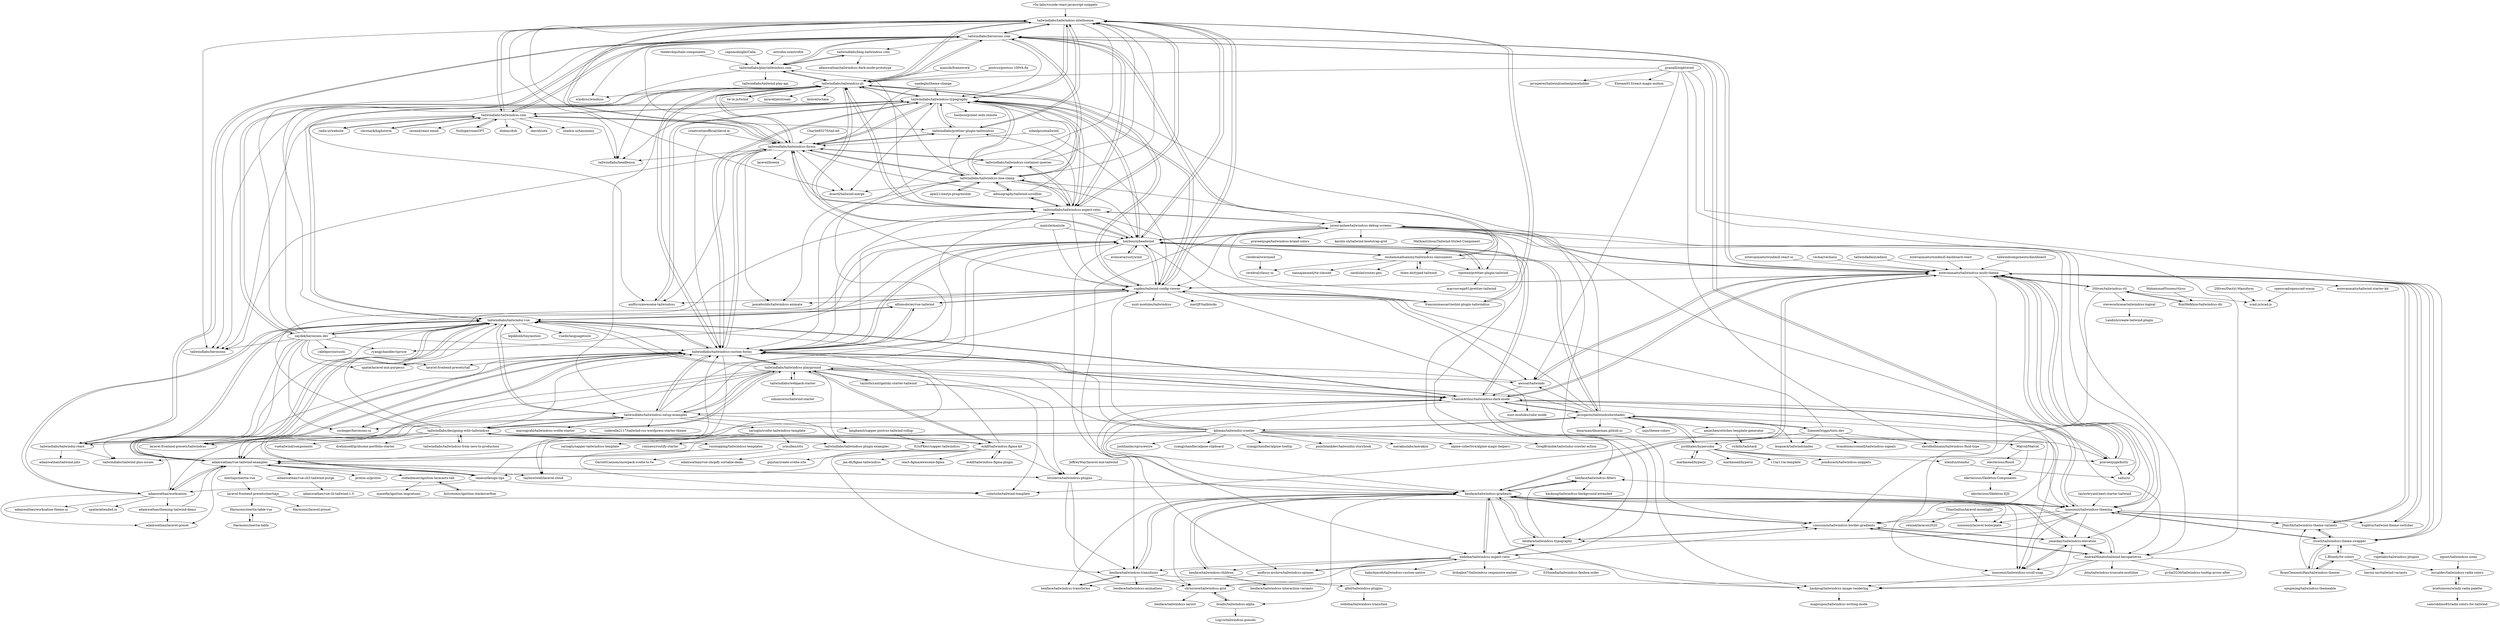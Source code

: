 digraph G {
"tailwindlabs/tailwindcss-intellisense" -> "tailwindlabs/heroicons.com"
"tailwindlabs/tailwindcss-intellisense" -> "tailwindlabs/tailwindcss-typography"
"tailwindlabs/tailwindcss-intellisense" -> "tailwindlabs/tailwindcss.com"
"tailwindlabs/tailwindcss-intellisense" -> "tailwindlabs/prettier-plugin-tailwindcss" ["e"=1]
"tailwindlabs/tailwindcss-intellisense" -> "tailwindlabs/tailwindcss-forms"
"tailwindlabs/tailwindcss-intellisense" -> "tailwindlabs/tailwindcss-jit"
"tailwindlabs/tailwindcss-intellisense" -> "heybourn/headwind"
"tailwindlabs/tailwindcss-intellisense" -> "tailwindlabs/headlessui" ["e"=1]
"tailwindlabs/tailwindcss-intellisense" -> "dcastil/tailwind-merge" ["e"=1]
"tailwindlabs/tailwindcss-intellisense" -> "tailwindlabs/heroicons" ["e"=1]
"tailwindlabs/tailwindcss-intellisense" -> "francoismassart/eslint-plugin-tailwindcss" ["e"=1]
"tailwindlabs/tailwindcss-intellisense" -> "tailwindlabs/tailwindcss-aspect-ratio"
"tailwindlabs/tailwindcss-intellisense" -> "rogden/tailwind-config-viewer"
"tailwindlabs/tailwindcss-intellisense" -> "tailwindlabs/tailwindcss-custom-forms"
"tailwindlabs/tailwindcss-intellisense" -> "windicss/windicss" ["e"=1]
"tailwindlabs/tailwindcss.com" -> "chronark/highstorm" ["e"=1]
"tailwindlabs/tailwindcss.com" -> "tailwindlabs/tailwindcss-intellisense"
"tailwindlabs/tailwindcss.com" -> "resend/react-email" ["e"=1]
"tailwindlabs/tailwindcss.com" -> "tailwindlabs/tailwindcss-typography"
"tailwindlabs/tailwindcss.com" -> "Nutlope/roomGPT" ["e"=1]
"tailwindlabs/tailwindcss.com" -> "dubinc/dub" ["e"=1]
"tailwindlabs/tailwindcss.com" -> "tailwindlabs/tailwindcss-forms"
"tailwindlabs/tailwindcss.com" -> "tailwindlabs/heroicons.com"
"tailwindlabs/tailwindcss.com" -> "tailwindlabs/headlessui" ["e"=1]
"tailwindlabs/tailwindcss.com" -> "leerob/site" ["e"=1]
"tailwindlabs/tailwindcss.com" -> "tailwindlabs/prettier-plugin-tailwindcss" ["e"=1]
"tailwindlabs/tailwindcss.com" -> "shadcn-ui/taxonomy" ["e"=1]
"tailwindlabs/tailwindcss.com" -> "tailwindlabs/heroicons" ["e"=1]
"tailwindlabs/tailwindcss.com" -> "radix-ui/website" ["e"=1]
"tailwindlabs/tailwindcss.com" -> "aniftyco/awesome-tailwindcss" ["e"=1]
"tailwindlabs/tailwindcss-playground" -> "tailwindlabs/webpack-starter"
"tailwindlabs/tailwindcss-playground" -> "tailwindlabs/tailwindcss-custom-forms"
"tailwindlabs/tailwindcss-playground" -> "tailwindlabs/tailwindcss-setup-examples"
"tailwindlabs/tailwindcss-playground" -> "adamwathan/vue-tailwind-examples"
"tailwindlabs/tailwindcss-playground" -> "tailwindlabs/designing-with-tailwindcss"
"tailwindlabs/tailwindcss-playground" -> "laravel-frontend-presets/tailwindcss" ["e"=1]
"tailwindlabs/tailwindcss-playground" -> "tailwindlabs/tailwindcss-plugin-examples"
"tailwindlabs/tailwindcss-playground" -> "adamwathan/workcation"
"tailwindlabs/tailwindcss-playground" -> "tailwindlabs/tailwindui-vue"
"tailwindlabs/tailwindcss-playground" -> "heybourn/headwind"
"tailwindlabs/tailwindcss-playground" -> "ecklf/tailwindcss-figma-kit"
"tailwindlabs/tailwindcss-playground" -> "taylorbryant/gatsby-starter-tailwind" ["e"=1]
"tailwindlabs/tailwindcss-playground" -> "lorisleiva/tailwindcss-plugins"
"tailwindlabs/tailwindcss-playground" -> "ChanceArthur/tailwindcss-dark-mode"
"tailwindlabs/tailwindcss-playground" -> "awssat/tailwindo" ["e"=1]
"aniftyco/awesome-tailwindcss" -> "tailwindlabs/tailwindcss-typography" ["e"=1]
"apal21/nextjs-progressbar" -> "tailwindlabs/tailwindcss-line-clamp" ["e"=1]
"javisperez/tailwindcolorshades" -> "SimeonGriggs/tints.dev"
"javisperez/tailwindcolorshades" -> "ChanceArthur/tailwindcss-dark-mode"
"javisperez/tailwindcolorshades" -> "heybourn/headwind"
"javisperez/tailwindcolorshades" -> "unjs/theme-colors" ["e"=1]
"javisperez/tailwindcolorshades" -> "awssat/tailwindo" ["e"=1]
"javisperez/tailwindcolorshades" -> "dmarman/dmarman.github.io"
"javisperez/tailwindcolorshades" -> "leoquack/tailwindshades"
"javisperez/tailwindcolorshades" -> "innocenzi/tailwindcss-theming"
"javisperez/tailwindcolorshades" -> "rogden/tailwind-config-viewer"
"javisperez/tailwindcolorshades" -> "jordihales/hypercolor"
"javisperez/tailwindcolorshades" -> "adamwathan/vue-tailwind-examples"
"javisperez/tailwindcolorshades" -> "tailwindlabs/tailwindcss-custom-forms"
"javisperez/tailwindcolorshades" -> "tailwindlabs/tailwindcss-jit"
"javisperez/tailwindcolorshades" -> "kiliman/tailwindui-crawler"
"javisperez/tailwindcolorshades" -> "amiechen/stitches-template-generator"
"ecklf/tailwindcss-figma-kit" -> "ecklf/tailwindcss-figma-plugin"
"ecklf/tailwindcss-figma-kit" -> "tailwindlabs/tailwindcss-custom-forms"
"ecklf/tailwindcss-figma-kit" -> "tailwindlabs/tailwindcss-playground"
"ecklf/tailwindcss-figma-kit" -> "tailwindlabs/designing-with-tailwindcss"
"ecklf/tailwindcss-figma-kit" -> "lorisleiva/tailwindcss-plugins"
"ecklf/tailwindcss-figma-kit" -> "benface/tailwindcss-transitions"
"ecklf/tailwindcss-figma-kit" -> "jan-dh/figma-tailwindcss"
"ecklf/tailwindcss-figma-kit" -> "caneco/design-tips"
"ecklf/tailwindcss-figma-kit" -> "react-figma/awesome-figma" ["e"=1]
"tailwindlabs/tailwindcss-setup-examples" -> "tailwindlabs/designing-with-tailwindcss"
"tailwindlabs/tailwindcss-setup-examples" -> "tailwindlabs/tailwindcss-custom-forms"
"tailwindlabs/tailwindcss-setup-examples" -> "tailwindlabs/tailwindcss-playground"
"tailwindlabs/tailwindcss-setup-examples" -> "ChanceArthur/tailwindcss-dark-mode"
"tailwindlabs/tailwindcss-setup-examples" -> "marcograhl/tailwindcss-svelte-starter"
"tailwindlabs/tailwindcss-setup-examples" -> "sarioglu/svelte-tailwindcss-template"
"tailwindlabs/tailwindcss-setup-examples" -> "tailwindlabs/tailwindui-vue"
"tailwindlabs/tailwindcss-setup-examples" -> "adamwathan/vue-tailwind-examples"
"tailwindlabs/tailwindcss-setup-examples" -> "tailwindlabs/tailwindcss-plugin-examples"
"tailwindlabs/tailwindcss-setup-examples" -> "tailwindlabs/tailwindcss-jit"
"tailwindlabs/tailwindcss-setup-examples" -> "tailwindlabs/tailwindcss-aspect-ratio"
"tailwindlabs/tailwindcss-setup-examples" -> "langbamit/sapper-postcss-tailwind-rollup"
"tailwindlabs/tailwindcss-setup-examples" -> "sschoger/heroicons-ui" ["e"=1]
"tailwindlabs/tailwindcss-setup-examples" -> "coderella2117/tailwind-css-wordpress-starter-theme" ["e"=1]
"tailwindlabs/tailwindcss-setup-examples" -> "heybourn/headwind"
"laravel-frontend-presets/tailwindcss" -> "tailwindlabs/tailwindcss-custom-forms" ["e"=1]
"RonMelkhior/tailwindcss-dir" -> "20lives/tailwindcss-rtl"
"maizzle/framework" -> "tailwindlabs/tailwindcss-jit" ["e"=1]
"benface/tailwindcss-children" -> "benface/tailwindcss-interaction-variants"
"benface/tailwindcss-children" -> "benface/tailwindcss-gradients"
"laravel-frontend-presets/inertiajs" -> "Harmonic/laravel-preset"
"laravel-frontend-presets/inertiajs" -> "innocenzi/laravel-boilerplate"
"laravel-frontend-presets/inertiajs" -> "Harmonic/inertia-table-vue"
"sschoger/heroicons-ui" -> "tailwindlabs/tailwindcss-custom-forms" ["e"=1]
"cossssmin/tailwindcss-border-gradients" -> "benface/tailwindcss-gradients"
"cossssmin/tailwindcss-border-gradients" -> "jonaskay/tailwindcss-elevation"
"cossssmin/tailwindcss-border-gradients" -> "AndreaMinato/tailwind-heropatterns"
"cossssmin/tailwindcss-border-gradients" -> "benface/tailwindcss-typography"
"inertiajs/inertia-vue" -> "laravel-frontend-presets/inertiajs" ["e"=1]
"maizzle/maizzle" -> "tailwindlabs/tailwindcss-custom-forms" ["e"=1]
"maizzle/maizzle" -> "heybourn/headwind" ["e"=1]
"maizzle/maizzle" -> "rogden/tailwind-config-viewer" ["e"=1]
"JeffreyWay/laravel-mix-tailwind" -> "lorisleiva/tailwindcss-plugins" ["e"=1]
"tailwindlabs/tailwindcss-custom-forms" -> "adamwathan/vue-tailwind-examples"
"tailwindlabs/tailwindcss-custom-forms" -> "tailwindlabs/tailwindcss-typography"
"tailwindlabs/tailwindcss-custom-forms" -> "tailwindlabs/tailwindcss-forms"
"tailwindlabs/tailwindcss-custom-forms" -> "laravel-frontend-presets/tailwindcss" ["e"=1]
"tailwindlabs/tailwindcss-custom-forms" -> "tailwindlabs/tailwindui-vue"
"tailwindlabs/tailwindcss-custom-forms" -> "tailwindlabs/tailwindcss-playground"
"tailwindlabs/tailwindcss-custom-forms" -> "tailwindlabs/tailwindcss-jit"
"tailwindlabs/tailwindcss-custom-forms" -> "ChanceArthur/tailwindcss-dark-mode"
"tailwindlabs/tailwindcss-custom-forms" -> "spatie/laravel-mix-purgecss" ["e"=1]
"tailwindlabs/tailwindcss-custom-forms" -> "heybourn/headwind"
"tailwindlabs/tailwindcss-custom-forms" -> "taylorotwell/laravel-cloud" ["e"=1]
"tailwindlabs/tailwindcss-custom-forms" -> "laravel-frontend-presets/tall" ["e"=1]
"tailwindlabs/tailwindcss-custom-forms" -> "tailwindlabs/tailwindcss-setup-examples"
"tailwindlabs/tailwindcss-custom-forms" -> "sschoger/heroicons-ui" ["e"=1]
"tailwindlabs/tailwindcss-custom-forms" -> "alfonsobries/vue-tailwind" ["e"=1]
"aniftyco-archive/tailwindcss-spinner" -> "benface/tailwindcss-transforms"
"aniftyco-archive/tailwindcss-spinner" -> "webdna/tailwindcss-aspect-ratio"
"webdna/tailwindcss-aspect-ratio" -> "drdogbot7/tailwindcss-responsive-embed"
"webdna/tailwindcss-aspect-ratio" -> "benface/tailwindcss-typography"
"webdna/tailwindcss-aspect-ratio" -> "benface/tailwindcss-gradients"
"webdna/tailwindcss-aspect-ratio" -> "hacknug/tailwindcss-image-rendering"
"webdna/tailwindcss-aspect-ratio" -> "aniftyco-archive/tailwindcss-spinner"
"webdna/tailwindcss-aspect-ratio" -> "cossssmin/tailwindcss-border-gradients"
"webdna/tailwindcss-aspect-ratio" -> "035media/tailwindcss-flexbox-order"
"webdna/tailwindcss-aspect-ratio" -> "benface/tailwindcss-transitions"
"webdna/tailwindcss-aspect-ratio" -> "glhd/tailwindcss-plugins"
"webdna/tailwindcss-aspect-ratio" -> "babichjacob/tailwindcss-custom-native"
"webdna/tailwindcss-aspect-ratio" -> "benface/tailwindcss-children"
"webdna/tailwindcss-aspect-ratio" -> "chrisrowe/tailwindcss-grid"
"cerebral/overmind" -> "cerebral/classy-ui" ["e"=1]
"ChanceArthur/tailwindcss-dark-mode" -> "innocenzi/tailwindcss-theming"
"ChanceArthur/tailwindcss-dark-mode" -> "estevanmaito/tailwindcss-multi-theme"
"ChanceArthur/tailwindcss-dark-mode" -> "benface/tailwindcss-gradients"
"ChanceArthur/tailwindcss-dark-mode" -> "innocenzi/tailwindcss-scroll-snap"
"ChanceArthur/tailwindcss-dark-mode" -> "tailwindlabs/tailwindcss-custom-forms"
"ChanceArthur/tailwindcss-dark-mode" -> "tailwindlabs/tailwindui-vue"
"ChanceArthur/tailwindcss-dark-mode" -> "aniftyco-archive/tailwindcss-spinner"
"ChanceArthur/tailwindcss-dark-mode" -> "heybourn/headwind"
"ChanceArthur/tailwindcss-dark-mode" -> "nuxt-modules/color-mode" ["e"=1]
"ChanceArthur/tailwindcss-dark-mode" -> "webdna/tailwindcss-aspect-ratio"
"ChanceArthur/tailwindcss-dark-mode" -> "tailwindlabs/tailwindcss-setup-examples"
"ChanceArthur/tailwindcss-dark-mode" -> "AndreaMinato/tailwind-heropatterns"
"ChanceArthur/tailwindcss-dark-mode" -> "javisperez/tailwindcolorshades"
"ChanceArthur/tailwindcss-dark-mode" -> "benface/tailwindcss-filters"
"ChanceArthur/tailwindcss-dark-mode" -> "hacknug/tailwindcss-image-rendering"
"MohammadYounes/rtlcss" -> "RonMelkhior/tailwindcss-dir" ["e"=1]
"awssat/tailwindo" -> "ChanceArthur/tailwindcss-dark-mode" ["e"=1]
"awssat/tailwindo" -> "tailwindlabs/tailwindcss-custom-forms" ["e"=1]
"awssat/tailwindo" -> "estevanmaito/tailwindcss-multi-theme" ["e"=1]
"astrofox-io/astrofox" -> "tailwindlabs/play.tailwindcss.com" ["e"=1]
"tailwindlabs/tailwindcss-plugin-examples" -> "adamwathan/vue-shopify-sortable-demo"
"alfonsobries/vue-tailwind" -> "rogden/tailwind-config-viewer" ["e"=1]
"alfonsobries/vue-tailwind" -> "tailwindlabs/tailwindcss-custom-forms" ["e"=1]
"alfonsobries/vue-tailwind" -> "tailwindlabs/tailwindui-vue" ["e"=1]
"rogden/tailwind-config-viewer" -> "alfonsobries/vue-tailwind" ["e"=1]
"rogden/tailwind-config-viewer" -> "tailwindlabs/tailwindcss-jit"
"rogden/tailwind-config-viewer" -> "nuxt-modules/tailwindcss" ["e"=1]
"rogden/tailwind-config-viewer" -> "tailwindlabs/tailwindcss-typography"
"rogden/tailwind-config-viewer" -> "heybourn/headwind"
"rogden/tailwind-config-viewer" -> "tailwindlabs/tailwindcss-custom-forms"
"rogden/tailwind-config-viewer" -> "estevanmaito/tailwindcss-multi-theme"
"rogden/tailwind-config-viewer" -> "nuxt-modules/color-mode" ["e"=1]
"rogden/tailwind-config-viewer" -> "tailwindlabs/tailwindcss-intellisense"
"rogden/tailwind-config-viewer" -> "mertJF/tailblocks" ["e"=1]
"rogden/tailwind-config-viewer" -> "aniftyco/awesome-tailwindcss" ["e"=1]
"rogden/tailwind-config-viewer" -> "tailwindlabs/tailwindcss-forms"
"rogden/tailwind-config-viewer" -> "francoismassart/eslint-plugin-tailwindcss" ["e"=1]
"rogden/tailwind-config-viewer" -> "jamiebuilds/tailwindcss-animate" ["e"=1]
"rogden/tailwind-config-viewer" -> "awssat/tailwindo" ["e"=1]
"rosstopping/tailwindcss-templates" -> "adamwathan/vue-tailwind-examples" ["e"=1]
"rosstopping/tailwindcss-templates" -> "colmtuite/tailwind-template" ["e"=1]
"chrisrowe/tailwindcss-grid" -> "bradlc/tailwindcss-alpha"
"chrisrowe/tailwindcss-grid" -> "benface/tailwindcss-layout"
"taylorbryant/gatsby-starter-tailwind" -> "ChanceArthur/tailwindcss-dark-mode" ["e"=1]
"taylorbryant/gatsby-starter-tailwind" -> "tailwindlabs/tailwindcss-playground" ["e"=1]
"taylorbryant/gatsby-starter-tailwind" -> "colmtuite/tailwind-template" ["e"=1]
"adamwathan/vue-tailwind-examples" -> "caneco/design-tips"
"adamwathan/vue-tailwind-examples" -> "adamwathan/workcation"
"adamwathan/vue-tailwind-examples" -> "tailwindlabs/tailwindcss-custom-forms"
"adamwathan/vue-tailwind-examples" -> "tailwindlabs/tailwindui-vue"
"adamwathan/vue-tailwind-examples" -> "lorisleiva/tailwindcss-plugins"
"adamwathan/vue-tailwind-examples" -> "proton-ui/proton"
"adamwathan/vue-tailwind-examples" -> "adamwathan/laravel-preset" ["e"=1]
"adamwathan/vue-tailwind-examples" -> "taylorotwell/laravel-cloud" ["e"=1]
"adamwathan/vue-tailwind-examples" -> "stefanbauer/ignition-laracasts-tab"
"adamwathan/vue-tailwind-examples" -> "adamwathan/vue-cli3-tailwind-purge"
"adamwathan/vue-tailwind-examples" -> "inertiajs/inertia-vue" ["e"=1]
"xtendui/xtendui" -> "sailui/ui" ["e"=1]
"amiechen/stitches-template-generator" -> "colmtuite/tailwind-template"
"amiechen/stitches-template-generator" -> "virkillz/tailstack"
"amiechen/stitches-template-generator" -> "Malvid/Malvid"
"adamwathan/vue-cli3-tailwind-purge" -> "adamwathan/vue-cli-tailwind-1.0"
"lorisleiva/tailwindcss-plugins" -> "adamwathan/vue-tailwind-examples"
"lorisleiva/tailwindcss-plugins" -> "chrisrowe/tailwindcss-grid"
"lorisleiva/tailwindcss-plugins" -> "benface/tailwindcss-transitions"
"lorisleiva/tailwindcss-plugins" -> "benface/tailwindcss-gradients"
"hacknug/tailwindcss-image-rendering" -> "magicspon/tailwindcss-writing-mode"
"adamwathan/workcation" -> "adamwathan/vue-tailwind-examples"
"adamwathan/workcation" -> "adamwathan/workcation-theme-ui"
"adamwathan/workcation" -> "adamwathan/laravel-preset" ["e"=1]
"adamwathan/workcation" -> "tailwindlabs/tailwindcss-custom-forms"
"adamwathan/workcation" -> "spatie/attended.io"
"adamwathan/workcation" -> "adamwathan/theming-tailwind-demo"
"adamwathan/workcation" -> "tailwindlabs/tailwindui-vue"
"huphtur/tailwind-theme-switcher" -> "estevanmaito/tailwindcss-multi-theme"
"taylorbryant/next-starter-tailwind" -> "innocenzi/tailwindcss-theming" ["e"=1]
"20lives/Dactyl-Manuform" -> "scad-js/scad-js" ["e"=1]
"tailwindlabs/webpack-starter" -> "tailwindlabs/tailwindcss-playground"
"tailwindlabs/webpack-starter" -> "simonswiss/tailwind-starter"
"tailwindadmin/admin" -> "estevanmaito/tailwindcss-multi-theme" ["e"=1]
"benface/tailwindcss-transitions" -> "benface/tailwindcss-transforms"
"benface/tailwindcss-transitions" -> "glhd/tailwindcss-plugins"
"benface/tailwindcss-transitions" -> "benface/tailwindcss-animations"
"benface/tailwindcss-transitions" -> "benface/tailwindcss-gradients"
"benface/tailwindcss-transitions" -> "chrisrowe/tailwindcss-grid"
"langbamit/sapper-postcss-tailwind-rollup" -> "EricPKerr/sapper-tailwindcss"
"jonaskay/tailwindcss-elevation" -> "AndreaMinato/tailwind-heropatterns"
"jonaskay/tailwindcss-elevation" -> "innocenzi/tailwindcss-scroll-snap"
"jonaskay/tailwindcss-elevation" -> "cossssmin/tailwindcss-border-gradients"
"jonaskay/tailwindcss-elevation" -> "benface/tailwindcss-gradients"
"jonaskay/tailwindcss-elevation" -> "hacknug/tailwindcss-image-rendering"
"benface/tailwindcss-typography" -> "benface/tailwindcss-gradients"
"benface/tailwindcss-typography" -> "webdna/tailwindcss-aspect-ratio"
"benface/tailwindcss-typography" -> "cossssmin/tailwindcss-border-gradients"
"benface/tailwindcss-typography" -> "benface/tailwindcss-filters"
"benface/tailwindcss-filters" -> "benface/tailwindcss-gradients"
"benface/tailwindcss-filters" -> "hacknug/tailwindcss-background-extended"
"benface/tailwindcss-gradients" -> "cossssmin/tailwindcss-border-gradients"
"benface/tailwindcss-gradients" -> "jonaskay/tailwindcss-elevation"
"benface/tailwindcss-gradients" -> "benface/tailwindcss-filters"
"benface/tailwindcss-gradients" -> "benface/tailwindcss-transforms"
"benface/tailwindcss-gradients" -> "benface/tailwindcss-typography"
"benface/tailwindcss-gradients" -> "webdna/tailwindcss-aspect-ratio"
"benface/tailwindcss-gradients" -> "benface/tailwindcss-transitions"
"benface/tailwindcss-gradients" -> "benface/tailwindcss-children"
"benface/tailwindcss-gradients" -> "AndreaMinato/tailwind-heropatterns"
"benface/tailwindcss-gradients" -> "estevanmaito/tailwindcss-multi-theme"
"benface/tailwindcss-gradients" -> "chrisrowe/tailwindcss-grid"
"benface/tailwindcss-gradients" -> "innocenzi/tailwindcss-scroll-snap"
"benface/tailwindcss-gradients" -> "bradlc/tailwindcss-alpha"
"benface/tailwindcss-gradients" -> "hacknug/tailwindcss-image-rendering"
"benface/tailwindcss-gradients" -> "innocenzi/tailwindcss-theming"
"AndreaMinato/tailwind-heropatterns" -> "jonaskay/tailwindcss-elevation"
"AndreaMinato/tailwind-heropatterns" -> "hacknug/tailwindcss-image-rendering"
"AndreaMinato/tailwind-heropatterns" -> "cossssmin/tailwindcss-border-gradients"
"AndreaMinato/tailwind-heropatterns" -> "benface/tailwindcss-gradients"
"AndreaMinato/tailwind-heropatterns" -> "gvital3230/tailwindcss-tooltip-arrow-after"
"AndreaMinato/tailwind-heropatterns" -> "chrisrowe/tailwindcss-grid"
"AndreaMinato/tailwind-heropatterns" -> "innocenzi/tailwindcss-scroll-snap"
"AndreaMinato/tailwind-heropatterns" -> "jhta/tailwindcss-truncate-multiline"
"glhd/tailwindcss-plugins" -> "webdna/tailwindcss-transition"
"adamwathan/theming-tailwind-demo" -> "adamwathan/vue-tailwind-examples"
"adamwathan/theming-tailwind-demo" -> "adamwathan/laravel-preset" ["e"=1]
"caneco/design-tips" -> "adamwathan/vue-tailwind-examples"
"caneco/design-tips" -> "tailwindlabs/tailwindui-vue"
"caneco/design-tips" -> "colmtuite/tailwind-template"
"caneco/design-tips" -> "adamwathan/workcation"
"caneco/design-tips" -> "tailwindlabs/tailwindcss-custom-forms"
"EricPKerr/sapper-tailwindcss" -> "gojutin/create-svelte-site"
"benface/tailwindcss-transforms" -> "benface/tailwindcss-transitions"
"bradlc/tailwindcss-alpha" -> "chrisrowe/tailwindcss-grid"
"bradlc/tailwindcss-alpha" -> "Log1x/tailwindcss-pseudo"
"Harmonic/inertia-table" -> "Harmonic/inertia-table-vue"
"Harmonic/inertia-table-vue" -> "Harmonic/inertia-table"
"electerious/Skeleton-Components" -> "electerious/Skeleton-EJS"
"tailwindlabs/designing-with-tailwindcss" -> "tailwindlabs/tailwindcss-setup-examples"
"tailwindlabs/designing-with-tailwindcss" -> "tailwindlabs/tailwindcss-custom-forms"
"tailwindlabs/designing-with-tailwindcss" -> "tailwindlabs/tailwindcss-playground"
"tailwindlabs/designing-with-tailwindcss" -> "tailwindlabs/tailwindcss-from-zero-to-production"
"tailwindlabs/designing-with-tailwindcss" -> "tailwindlabs/tailwindui-vue"
"tailwindlabs/designing-with-tailwindcss" -> "adamwathan/vue-tailwind-examples"
"tailwindlabs/designing-with-tailwindcss" -> "laravel-frontend-presets/tailwindcss" ["e"=1]
"tailwindlabs/designing-with-tailwindcss" -> "ecklf/tailwindcss-figma-kit"
"tailwindlabs/designing-with-tailwindcss" -> "tailwindlabs/tailwindcss-plugin-examples"
"tailwindlabs/designing-with-tailwindcss" -> "lorisleiva/tailwindcss-plugins"
"tailwindlabs/designing-with-tailwindcss" -> "innocenzi/tailwindcss-theming"
"tailwindlabs/designing-with-tailwindcss" -> "tailwindlabs/tailwindcss-aspect-ratio"
"tailwindlabs/designing-with-tailwindcss" -> "vuetailwind/components"
"tailwindlabs/designing-with-tailwindcss" -> "rosstopping/tailwindcss-templates" ["e"=1]
"tailwindlabs/designing-with-tailwindcss" -> "drehimself/gridsome-portfolio-starter" ["e"=1]
"heybourn/headwind" -> "tqwewe/prettier-plugin-tailwind"
"heybourn/headwind" -> "tailwindlabs/tailwindcss-custom-forms"
"heybourn/headwind" -> "tailwindlabs/tailwindcss-intellisense"
"heybourn/headwind" -> "tailwindlabs/tailwindcss-jit"
"heybourn/headwind" -> "ChanceArthur/tailwindcss-dark-mode"
"heybourn/headwind" -> "rogden/tailwind-config-viewer"
"heybourn/headwind" -> "avencera/rustywind"
"heybourn/headwind" -> "tailwindlabs/tailwindcss-typography"
"heybourn/headwind" -> "ryangjchandler/spruce" ["e"=1]
"heybourn/headwind" -> "muhammadsammy/tailwindcss-classnames"
"heybourn/headwind" -> "francoismassart/eslint-plugin-tailwindcss" ["e"=1]
"heybourn/headwind" -> "benface/tailwindcss-transitions"
"heybourn/headwind" -> "jorenvanhee/tailwindcss-debug-screens"
"heybourn/headwind" -> "javisperez/tailwindcolorshades"
"heybourn/headwind" -> "tailwindlabs/tailwindui-vue"
"saadeghi/theme-change" -> "tailwindlabs/tailwindcss-typography" ["e"=1]
"saadeghi/theme-change" -> "tailwindlabs/tailwindcss-forms" ["e"=1]
"creativetimofficial/david-ai" -> "tailwindlabs/tailwindcss-forms" ["e"=1]
"creativetimofficial/david-ai" -> "tailwindlabs/tailwindcss-custom-forms" ["e"=1]
"adoxography/tailwind-scrollbar" -> "tailwindlabs/tailwindcss-line-clamp" ["e"=1]
"adoxography/tailwind-scrollbar" -> "tailwindlabs/tailwindcss-forms" ["e"=1]
"adoxography/tailwind-scrollbar" -> "tailwindlabs/tailwindcss-aspect-ratio" ["e"=1]
"adoxography/tailwind-scrollbar" -> "tailwindlabs/tailwindcss-typography" ["e"=1]
"estevanmaito/windmill-dashboard-react" -> "estevanmaito/tailwindcss-multi-theme" ["e"=1]
"tailwindlabs/tailwindcss-typography" -> "tailwindlabs/tailwindcss-forms"
"tailwindlabs/tailwindcss-typography" -> "tailwindlabs/prettier-plugin-tailwindcss" ["e"=1]
"tailwindlabs/tailwindcss-typography" -> "tailwindlabs/tailwindcss-intellisense"
"tailwindlabs/tailwindcss-typography" -> "tailwindlabs/tailwindcss-aspect-ratio"
"tailwindlabs/tailwindcss-typography" -> "tailwindlabs/tailwindcss-custom-forms"
"tailwindlabs/tailwindcss-typography" -> "tailwindlabs/headlessui" ["e"=1]
"tailwindlabs/tailwindcss-typography" -> "tailwindlabs/tailwindcss-jit"
"tailwindlabs/tailwindcss-typography" -> "tailwindlabs/heroicons" ["e"=1]
"tailwindlabs/tailwindcss-typography" -> "tailwindlabs/tailwindcss-line-clamp"
"tailwindlabs/tailwindcss-typography" -> "tailwindlabs/tailwindcss.com"
"tailwindlabs/tailwindcss-typography" -> "dcastil/tailwind-merge" ["e"=1]
"tailwindlabs/tailwindcss-typography" -> "aniftyco/awesome-tailwindcss" ["e"=1]
"tailwindlabs/tailwindcss-typography" -> "rogden/tailwind-config-viewer"
"tailwindlabs/tailwindcss-typography" -> "hashicorp/next-mdx-remote" ["e"=1]
"tailwindlabs/tailwindcss-typography" -> "heybourn/headwind"
"thedevdojo/tails-components" -> "tailwindlabs/play.tailwindcss.com" ["e"=1]
"tailwindcomponents/dashboard" -> "estevanmaito/tailwindcss-multi-theme" ["e"=1]
"capnmidnight/Calla" -> "tailwindlabs/play.tailwindcss.com" ["e"=1]
"crswll/tailwindcss-theme-swapper" -> "JNavith/tailwindcss-theme-variants"
"crswll/tailwindcss-theme-swapper" -> "RyanClementsHax/tailwindcss-themer"
"crswll/tailwindcss-theme-swapper" -> "innocenzi/tailwindcss-theming"
"crswll/tailwindcss-theme-swapper" -> "L-Blondy/tw-colors"
"crswll/tailwindcss-theme-swapper" -> "vigetlabs/tailwindcss-plugins"
"crswll/tailwindcss-theme-swapper" -> "estevanmaito/tailwindcss-multi-theme"
"estevanmaito/tailwindcss-multi-theme" -> "praveenjuge/kutty" ["e"=1]
"estevanmaito/tailwindcss-multi-theme" -> "innocenzi/tailwindcss-theming"
"estevanmaito/tailwindcss-multi-theme" -> "JNavith/tailwindcss-theme-variants"
"estevanmaito/tailwindcss-multi-theme" -> "sailui/ui"
"estevanmaito/tailwindcss-multi-theme" -> "benface/tailwindcss-gradients"
"estevanmaito/tailwindcss-multi-theme" -> "ChanceArthur/tailwindcss-dark-mode"
"estevanmaito/tailwindcss-multi-theme" -> "huphtur/tailwind-theme-switcher"
"estevanmaito/tailwindcss-multi-theme" -> "20lives/tailwindcss-rtl"
"estevanmaito/tailwindcss-multi-theme" -> "crswll/tailwindcss-theme-swapper"
"estevanmaito/tailwindcss-multi-theme" -> "tailwindlabs/heroicons.com"
"estevanmaito/tailwindcss-multi-theme" -> "cossssmin/tailwindcss-border-gradients"
"estevanmaito/tailwindcss-multi-theme" -> "jorenvanhee/tailwindcss-debug-screens"
"estevanmaito/tailwindcss-multi-theme" -> "estevanmaito/tailwind-starter-kit" ["e"=1]
"estevanmaito/tailwindcss-multi-theme" -> "rogden/tailwind-config-viewer"
"estevanmaito/tailwindcss-multi-theme" -> "awssat/tailwindo" ["e"=1]
"zaydek/heroicons.dev" -> "tailwindlabs/tailwindui-vue"
"zaydek/heroicons.dev" -> "tailwindlabs/heroicons.com"
"zaydek/heroicons.dev" -> "tailwindlabs/heroicons" ["e"=1]
"zaydek/heroicons.dev" -> "tailwindlabs/tailwindcss-jit"
"zaydek/heroicons.dev" -> "tailwindlabs/tailwindcss-custom-forms"
"zaydek/heroicons.dev" -> "laravel-frontend-presets/tailwindcss" ["e"=1]
"zaydek/heroicons.dev" -> "tailwindlabs/tailwindcss-typography"
"zaydek/heroicons.dev" -> "sschoger/heroicons-ui" ["e"=1]
"zaydek/heroicons.dev" -> "spatie/laravel-mix-purgecss" ["e"=1]
"zaydek/heroicons.dev" -> "rogden/tailwind-config-viewer"
"zaydek/heroicons.dev" -> "calebporzio/sushi" ["e"=1]
"zaydek/heroicons.dev" -> "ryangjchandler/spruce" ["e"=1]
"zaydek/heroicons.dev" -> "tailwindlabs/tailwindui-react"
"zaydek/heroicons.dev" -> "laravel-frontend-presets/tall" ["e"=1]
"zaydek/heroicons.dev" -> "heybourn/headwind"
"muhammadsammy/tailwindcss-classnames" -> "thien-do/typed-tailwind" ["e"=1]
"muhammadsammy/tailwindcss-classnames" -> "sannajammeh/tw-classed" ["e"=1]
"muhammadsammy/tailwindcss-classnames" -> "heybourn/headwind"
"muhammadsammy/tailwindcss-classnames" -> "cerebral/classy-ui"
"muhammadsammy/tailwindcss-classnames" -> "tailwindlabs/heroicons.com"
"muhammadsammy/tailwindcss-classnames" -> "tqwewe/prettier-plugin-tailwind"
"muhammadsammy/tailwindcss-classnames" -> "estevanmaito/tailwindcss-multi-theme"
"muhammadsammy/tailwindcss-classnames" -> "sandulat/routes-gen" ["e"=1]
"sailui/ui" -> "estevanmaito/tailwindcss-multi-theme"
"tailwindlabs/heroicons.com" -> "tailwindlabs/tailwindcss-intellisense"
"tailwindlabs/heroicons.com" -> "tailwindlabs/play.tailwindcss.com"
"tailwindlabs/heroicons.com" -> "tailwindlabs/tailwindcss.com"
"tailwindlabs/heroicons.com" -> "estevanmaito/tailwindcss-multi-theme"
"tailwindlabs/heroicons.com" -> "tailwindlabs/tailwindui-react"
"tailwindlabs/heroicons.com" -> "praveenjuge/kutty" ["e"=1]
"tailwindlabs/heroicons.com" -> "tailwindlabs/tailwindcss-jit"
"tailwindlabs/heroicons.com" -> "tailwindlabs/blog.tailwindcss.com"
"tailwindlabs/heroicons.com" -> "tailwindlabs/tailwindcss-typography"
"tailwindlabs/heroicons.com" -> "tailwindlabs/tailwindcss-forms"
"tailwindlabs/heroicons.com" -> "muhammadsammy/tailwindcss-classnames"
"tailwindlabs/heroicons.com" -> "tailwindlabs/tailwindcss-line-clamp"
"tailwindlabs/heroicons.com" -> "tailwindlabs/tailwindcss-aspect-ratio"
"tailwindlabs/heroicons.com" -> "zaydek/heroicons.dev"
"tailwindlabs/heroicons.com" -> "tailwindlabs/heroicons" ["e"=1]
"SimeonGriggs/tints.dev" -> "javisperez/tailwindcolorshades"
"SimeonGriggs/tints.dev" -> "leoquack/tailwindshades"
"SimeonGriggs/tints.dev" -> "rogden/tailwind-config-viewer"
"SimeonGriggs/tints.dev" -> "davidhellmann/tailwindcss-fluid-type" ["e"=1]
"SimeonGriggs/tints.dev" -> "jordihales/hypercolor"
"SimeonGriggs/tints.dev" -> "brandonmcconnell/tailwindcss-signals" ["e"=1]
"tailwindlabs/blog.tailwindcss.com" -> "adamwathan/tailwindcss-dark-mode-prototype"
"tailwindlabs/blog.tailwindcss.com" -> "tailwindlabs/play.tailwindcss.com"
"kiliman/tailwindui-crawler" -> "tailwindlabs/tailwind-plus-issues"
"kiliman/tailwindui-crawler" -> "alpine-collective/alpine-magic-helpers" ["e"=1]
"kiliman/tailwindui-crawler" -> "GregBrimble/tailwindui-crawler-action"
"kiliman/tailwindui-crawler" -> "tailwindlabs/tailwindui-vue"
"kiliman/tailwindui-crawler" -> "joshhanley/sprucewire"
"kiliman/tailwindui-crawler" -> "rogden/tailwind-config-viewer"
"kiliman/tailwindui-crawler" -> "ryangjchandler/alpine-clipboard" ["e"=1]
"kiliman/tailwindui-crawler" -> "ryangjchandler/alpine-tooltip" ["e"=1]
"kiliman/tailwindui-crawler" -> "pointblankdev/tailwindui-storybook"
"kiliman/tailwindui-crawler" -> "javisperez/tailwindcolorshades"
"kiliman/tailwindui-crawler" -> "tailwindlabs/tailwindui-react"
"kiliman/tailwindui-crawler" -> "benface/tailwindcss-gradients"
"kiliman/tailwindui-crawler" -> "merakiuilabs/merakiui" ["e"=1]
"kiliman/tailwindui-crawler" -> "tailwindlabs/tailwindcss-playground"
"kiliman/tailwindui-crawler" -> "praveenjuge/kutty" ["e"=1]
"tailwindlabs/play.tailwindcss.com" -> "tailwindlabs/heroicons.com"
"tailwindlabs/play.tailwindcss.com" -> "tailwindlabs/blog.tailwindcss.com"
"tailwindlabs/play.tailwindcss.com" -> "tailwindlabs/tailwindcss-jit"
"tailwindlabs/play.tailwindcss.com" -> "tailwindlabs/tailwind-play-api"
"tailwindlabs/play.tailwindcss.com" -> "tailwindlabs/tailwindui-vue"
"tailwindlabs/tailwindui-vue" -> "adamwathan/vue-tailwind-examples"
"tailwindlabs/tailwindui-vue" -> "tailwindlabs/tailwindcss-custom-forms"
"tailwindlabs/tailwindui-vue" -> "tailwindlabs/tailwindui-react"
"tailwindlabs/tailwindui-vue" -> "ChanceArthur/tailwindcss-dark-mode"
"tailwindlabs/tailwindui-vue" -> "caneco/design-tips"
"tailwindlabs/tailwindui-vue" -> "tailwindlabs/tailwind-plus-issues"
"tailwindlabs/tailwindui-vue" -> "spatie/laravel-mix-purgecss" ["e"=1]
"tailwindlabs/tailwindui-vue" -> "lepikhinb/tinymotion" ["e"=1]
"tailwindlabs/tailwindui-vue" -> "alfonsobries/vue-tailwind" ["e"=1]
"tailwindlabs/tailwindui-vue" -> "tailwindlabs/tailwindcss-jit"
"tailwindlabs/tailwindui-vue" -> "vuedx/languagetools" ["e"=1]
"tailwindlabs/tailwindui-vue" -> "adamwathan/workcation"
"tailwindlabs/tailwindui-vue" -> "zaydek/heroicons.dev"
"tailwindlabs/tailwindui-vue" -> "taylorotwell/laravel-cloud" ["e"=1]
"tailwindlabs/tailwindui-vue" -> "tailwindlabs/tailwindcss-setup-examples"
"Astrotomic/ignition-stackoverflow" -> "stefanbauer/ignition-laracasts-tab"
"avencera/rustywind" -> "heybourn/headwind"
"estevanmaito/windmill-react-ui" -> "estevanmaito/tailwindcss-multi-theme" ["e"=1]
"innocenzi/tailwindcss-theming" -> "estevanmaito/tailwindcss-multi-theme"
"innocenzi/tailwindcss-theming" -> "JNavith/tailwindcss-theme-variants"
"innocenzi/tailwindcss-theming" -> "ChanceArthur/tailwindcss-dark-mode"
"innocenzi/tailwindcss-theming" -> "cossssmin/tailwindcss-border-gradients"
"innocenzi/tailwindcss-theming" -> "benface/tailwindcss-gradients"
"innocenzi/tailwindcss-theming" -> "innocenzi/tailwindcss-scroll-snap"
"innocenzi/tailwindcss-theming" -> "crswll/tailwindcss-theme-swapper"
"innocenzi/tailwindcss-theming" -> "jonaskay/tailwindcss-elevation"
"innocenzi/tailwindcss-theming" -> "huphtur/tailwind-theme-switcher"
"innocenzi/tailwindcss-theming" -> "benface/tailwindcss-filters"
"innocenzi/tailwindcss-theming" -> "benface/tailwindcss-typography"
"innocenzi/tailwindcss-theming" -> "innocenzi/laravel-boilerplate"
"praveenjuge/kutty" -> "estevanmaito/tailwindcss-multi-theme" ["e"=1]
"praveenjuge/kutty" -> "sailui/ui" ["e"=1]
"praveenjuge/kutty" -> "tailwindlabs/heroicons.com" ["e"=1]
"thien-do/typed-tailwind" -> "muhammadsammy/tailwindcss-classnames" ["e"=1]
"postcss/postcss-100vh-fix" -> "tailwindlabs/tailwindcss-jit" ["e"=1]
"20lives/tailwindcss-rtl" -> "RonMelkhior/tailwindcss-dir"
"20lives/tailwindcss-rtl" -> "estevanmaito/tailwindcss-multi-theme"
"20lives/tailwindcss-rtl" -> "stevecochrane/tailwindcss-logical"
"20lives/tailwindcss-rtl" -> "scad-js/scad-js"
"20lives/tailwindcss-rtl" -> "cossssmin/tailwindcss-border-gradients"
"JNavith/tailwindcss-theme-variants" -> "crswll/tailwindcss-theme-swapper"
"JNavith/tailwindcss-theme-variants" -> "innocenzi/tailwindcss-theming"
"JNavith/tailwindcss-theme-variants" -> "estevanmaito/tailwindcss-multi-theme"
"jorenvanhee/tailwindcss-debug-screens" -> "praveenjuge/tailwindcss-brand-colors" ["e"=1]
"jorenvanhee/tailwindcss-debug-screens" -> "cossssmin/tailwindcss-border-gradients"
"jorenvanhee/tailwindcss-debug-screens" -> "benface/tailwindcss-gradients"
"jorenvanhee/tailwindcss-debug-screens" -> "estevanmaito/tailwindcss-multi-theme"
"jorenvanhee/tailwindcss-debug-screens" -> "jonaskay/tailwindcss-elevation"
"jorenvanhee/tailwindcss-debug-screens" -> "webdna/tailwindcss-aspect-ratio"
"jorenvanhee/tailwindcss-debug-screens" -> "AndreaMinato/tailwind-heropatterns"
"jorenvanhee/tailwindcss-debug-screens" -> "tailwindlabs/tailwindcss-aspect-ratio"
"jorenvanhee/tailwindcss-debug-screens" -> "innocenzi/tailwindcss-scroll-snap"
"jorenvanhee/tailwindcss-debug-screens" -> "tqwewe/prettier-plugin-tailwind"
"jorenvanhee/tailwindcss-debug-screens" -> "karolis-sh/tailwind-bootstrap-grid"
"jorenvanhee/tailwindcss-debug-screens" -> "heybourn/headwind"
"jorenvanhee/tailwindcss-debug-screens" -> "benface/tailwindcss-typography"
"jorenvanhee/tailwindcss-debug-screens" -> "rogden/tailwind-config-viewer"
"jorenvanhee/tailwindcss-debug-screens" -> "innocenzi/tailwindcss-theming"
"stevecochrane/tailwindcss-logical" -> "Landish/create-tailwind-plugin"
"tqwewe/prettier-plugin-tailwind" -> "marcosvega91/prettier-tailwind"
"tqwewe/prettier-plugin-tailwind" -> "heybourn/headwind"
"tailwindlabs/tailwindui-react" -> "tailwindlabs/tailwindui-vue"
"tailwindlabs/tailwindui-react" -> "tailwindlabs/heroicons.com"
"tailwindlabs/tailwindui-react" -> "adamwathan/tailwind-jobs"
"tailwindlabs/tailwindui-react" -> "tailwindlabs/tailwind-plus-issues"
"innocenzi/tailwindcss-scroll-snap" -> "hacknug/tailwindcss-image-rendering"
"innocenzi/tailwindcss-scroll-snap" -> "jonaskay/tailwindcss-elevation"
"sarioglu/svelte-tailwindcss-template" -> "sarioglu/sapper-tailwindcss-template"
"sarioglu/svelte-tailwindcss-template" -> "srmullen/stts"
"sarioglu/svelte-tailwindcss-template" -> "roxiness/routify-starter" ["e"=1]
"ecklf/tailwindcss-figma-plugin" -> "ecklf/tailwindcss-figma-kit"
"TitasGailius/laravel-moonlight" -> "innocenzi/laravel-boilerplate"
"TitasGailius/laravel-moonlight" -> "reinink/laracon2020"
"stefanbauer/ignition-laracasts-tab" -> "mazedlx/ignition-migrations"
"stefanbauer/ignition-laracasts-tab" -> "Astrotomic/ignition-stackoverflow"
"soheilpro/mailwind" -> "rogden/tailwind-config-viewer" ["e"=1]
"soheilpro/mailwind" -> "tailwindlabs/tailwindcss-forms" ["e"=1]
"radix-ui/website" -> "tailwindlabs/tailwindcss.com" ["e"=1]
"tailwindlabs/tailwindcss-forms" -> "tailwindlabs/tailwindcss-typography"
"tailwindlabs/tailwindcss-forms" -> "tailwindlabs/tailwindcss-aspect-ratio"
"tailwindlabs/tailwindcss-forms" -> "tailwindlabs/tailwindcss-line-clamp"
"tailwindlabs/tailwindcss-forms" -> "tailwindlabs/prettier-plugin-tailwindcss" ["e"=1]
"tailwindlabs/tailwindcss-forms" -> "tailwindlabs/tailwindcss-custom-forms"
"tailwindlabs/tailwindcss-forms" -> "tailwindlabs/headlessui" ["e"=1]
"tailwindlabs/tailwindcss-forms" -> "tailwindlabs/tailwindcss-intellisense"
"tailwindlabs/tailwindcss-forms" -> "tailwindlabs/heroicons" ["e"=1]
"tailwindlabs/tailwindcss-forms" -> "dcastil/tailwind-merge" ["e"=1]
"tailwindlabs/tailwindcss-forms" -> "tailwindlabs/tailwindcss.com"
"tailwindlabs/tailwindcss-forms" -> "tailwindlabs/tailwindcss-container-queries" ["e"=1]
"tailwindlabs/tailwindcss-forms" -> "aniftyco/awesome-tailwindcss" ["e"=1]
"tailwindlabs/tailwindcss-forms" -> "tailwindlabs/tailwindcss-jit"
"tailwindlabs/tailwindcss-forms" -> "laravel/breeze" ["e"=1]
"tailwindlabs/tailwindcss-forms" -> "jamiebuilds/tailwindcss-animate" ["e"=1]
"tailwindlabs/tailwindcss-line-clamp" -> "tailwindlabs/tailwindcss-aspect-ratio"
"tailwindlabs/tailwindcss-line-clamp" -> "tailwindlabs/tailwindcss-forms"
"tailwindlabs/tailwindcss-line-clamp" -> "tailwindlabs/tailwindcss-typography"
"tailwindlabs/tailwindcss-line-clamp" -> "tailwindlabs/tailwindcss-container-queries" ["e"=1]
"tailwindlabs/tailwindcss-line-clamp" -> "adoxography/tailwind-scrollbar" ["e"=1]
"tailwindlabs/tailwindcss-line-clamp" -> "tailwindlabs/tailwindcss-jit"
"tailwindlabs/tailwindcss-line-clamp" -> "jamiebuilds/tailwindcss-animate" ["e"=1]
"tailwindlabs/tailwindcss-line-clamp" -> "tailwindlabs/heroicons.com"
"tailwindlabs/tailwindcss-line-clamp" -> "tailwindlabs/prettier-plugin-tailwindcss" ["e"=1]
"tailwindlabs/tailwindcss-line-clamp" -> "dcastil/tailwind-merge" ["e"=1]
"tailwindlabs/tailwindcss-line-clamp" -> "tailwindlabs/tailwindcss-intellisense"
"tailwindlabs/tailwindcss-line-clamp" -> "heybourn/headwind"
"tailwindlabs/tailwindcss-line-clamp" -> "tailwindlabs/tailwindcss-custom-forms"
"tailwindlabs/tailwindcss-line-clamp" -> "apal21/nextjs-progressbar" ["e"=1]
"tailwindlabs/tailwindcss-line-clamp" -> "jorenvanhee/tailwindcss-debug-screens"
"jordihales/hypercolor" -> "markmead/hyperjs" ["e"=1]
"jordihales/hypercolor" -> "markmead/hyperui" ["e"=1]
"jordihales/hypercolor" -> "javisperez/tailwindcolorshades"
"jordihales/hypercolor" -> "xtendui/xtendui" ["e"=1]
"jordihales/hypercolor" -> "11ta/11ta-template" ["e"=1]
"jordihales/hypercolor" -> "praveenjuge/kutty" ["e"=1]
"jordihales/hypercolor" -> "pondorasti/tailwindcss-snippets" ["e"=1]
"tailwindlabs/tailwindcss-from-zero-to-production" -> "tailwindlabs/designing-with-tailwindcss"
"tw-in-js/twind" -> "tailwindlabs/tailwindcss-jit" ["e"=1]
"tailwindlabs/tailwindcss-jit" -> "tailwindlabs/tailwindcss-typography"
"tailwindlabs/tailwindcss-jit" -> "tailwindlabs/tailwindcss-custom-forms"
"tailwindlabs/tailwindcss-jit" -> "tailwindlabs/tailwindcss-intellisense"
"tailwindlabs/tailwindcss-jit" -> "tw-in-js/twind" ["e"=1]
"tailwindlabs/tailwindcss-jit" -> "tailwindlabs/tailwindcss-aspect-ratio"
"tailwindlabs/tailwindcss-jit" -> "heybourn/headwind"
"tailwindlabs/tailwindcss-jit" -> "rogden/tailwind-config-viewer"
"tailwindlabs/tailwindcss-jit" -> "windicss/windicss" ["e"=1]
"tailwindlabs/tailwindcss-jit" -> "tailwindlabs/tailwindcss-forms"
"tailwindlabs/tailwindcss-jit" -> "tailwindlabs/tailwindui-vue"
"tailwindlabs/tailwindcss-jit" -> "tailwindlabs/play.tailwindcss.com"
"tailwindlabs/tailwindcss-jit" -> "tailwindlabs/heroicons.com"
"tailwindlabs/tailwindcss-jit" -> "laravel/jetstream" ["e"=1]
"tailwindlabs/tailwindcss-jit" -> "tailwindlabs/headlessui" ["e"=1]
"tailwindlabs/tailwindcss-jit" -> "laravel/octane" ["e"=1]
"francoismassart/eslint-plugin-tailwindcss" -> "tailwindlabs/tailwindcss-intellisense" ["e"=1]
"tailwindlabs/tailwindcss-aspect-ratio" -> "tailwindlabs/tailwindcss-line-clamp"
"tailwindlabs/tailwindcss-aspect-ratio" -> "tailwindlabs/tailwindcss-forms"
"tailwindlabs/tailwindcss-aspect-ratio" -> "tailwindlabs/tailwindcss-container-queries" ["e"=1]
"tailwindlabs/tailwindcss-aspect-ratio" -> "tailwindlabs/tailwindcss-typography"
"tailwindlabs/tailwindcss-aspect-ratio" -> "tailwindlabs/tailwindcss-jit"
"tailwindlabs/tailwindcss-aspect-ratio" -> "jorenvanhee/tailwindcss-debug-screens"
"tailwindlabs/tailwindcss-aspect-ratio" -> "tailwindlabs/tailwindcss-intellisense"
"tailwindlabs/tailwindcss-aspect-ratio" -> "tailwindlabs/tailwindcss-custom-forms"
"tailwindlabs/tailwindcss-aspect-ratio" -> "adoxography/tailwind-scrollbar" ["e"=1]
"tailwindlabs/tailwindcss-aspect-ratio" -> "tailwindlabs/heroicons.com"
"tailwindlabs/tailwindcss-aspect-ratio" -> "rogden/tailwind-config-viewer"
"tailwindlabs/tailwindcss-aspect-ratio" -> "heybourn/headwind"
"tailwindlabs/tailwindcss-aspect-ratio" -> "francoismassart/eslint-plugin-tailwindcss" ["e"=1]
"tailwindlabs/tailwindcss-aspect-ratio" -> "tailwindlabs/play.tailwindcss.com"
"tailwindlabs/tailwindcss-aspect-ratio" -> "tailwindlabs/prettier-plugin-tailwindcss" ["e"=1]
"MathiasGilson/Tailwind-Styled-Component" -> "muhammadsammy/tailwindcss-classnames" ["e"=1]
"vechai/vechaiui" -> "estevanmaito/tailwindcss-multi-theme" ["e"=1]
"Charlie85270/tail-kit" -> "tailwindlabs/tailwindcss-forms" ["e"=1]
"jjranalli/nightwind" -> "crswll/tailwindcss-theme-swapper"
"jjranalli/nightwind" -> "davidhellmann/tailwindcss-fluid-type" ["e"=1]
"jjranalli/nightwind" -> "Etesam913/react-magic-motion" ["e"=1]
"jjranalli/nightwind" -> "awssat/tailwindo" ["e"=1]
"jjranalli/nightwind" -> "AndreaMinato/tailwind-heropatterns"
"jjranalli/nightwind" -> "javisperez/tailwindcontentplaceholder"
"jjranalli/nightwind" -> "tailwindlabs/tailwindcss-jit"
"srmullen/stts" -> "GarrettCannon/snowpack-svelte-ts-tw"
"tailwindlabs/prettier-plugin-tailwindcss" -> "tailwindlabs/tailwindcss-typography" ["e"=1]
"tailwindlabs/prettier-plugin-tailwindcss" -> "tailwindlabs/tailwindcss-forms" ["e"=1]
"tailwindlabs/prettier-plugin-tailwindcss" -> "tailwindlabs/tailwindcss-intellisense" ["e"=1]
"RyanClementsHax/tailwindcss-themer" -> "crswll/tailwindcss-theme-swapper"
"RyanClementsHax/tailwindcss-themer" -> "L-Blondy/tw-colors"
"RyanClementsHax/tailwindcss-themer" -> "JNavith/tailwindcss-theme-variants"
"RyanClementsHax/tailwindcss-themer" -> "upupming/tailwindcss-themeable"
"openscad/openscad-wasm" -> "scad-js/scad-js" ["e"=1]
"brattonross/windy-radix-palette" -> "samrobbins85/radix-colors-for-tailwind"
"brattonross/windy-radix-palette" -> "mrcaidev/tailwindcss-radix-colors"
"markmead/hyperjs" -> "jordihales/hypercolor" ["e"=1]
"electerious/Rosid" -> "electerious/Skeleton-Components"
"tailwindlabs/tailwindcss-container-queries" -> "tailwindlabs/tailwindcss-aspect-ratio" ["e"=1]
"tailwindlabs/tailwindcss-container-queries" -> "tailwindlabs/tailwindcss-line-clamp" ["e"=1]
"tailwindlabs/tailwindcss-container-queries" -> "tailwindlabs/tailwindcss-forms" ["e"=1]
"tailwindlabs/tailwindcss-container-queries" -> "tailwindlabs/tailwindcss-typography" ["e"=1]
"tailwindlabs/tailwindcss-container-queries" -> "tailwindlabs/tailwindcss-intellisense" ["e"=1]
"L-Blondy/tw-colors" -> "RyanClementsHax/tailwindcss-themer"
"L-Blondy/tw-colors" -> "crswll/tailwindcss-theme-swapper"
"L-Blondy/tw-colors" -> "heroui-inc/tailwind-variants" ["e"=1]
"L-Blondy/tw-colors" -> "mrcaidev/tailwindcss-radix-colors"
"mrcaidev/tailwindcss-radix-colors" -> "brattonross/windy-radix-palette"
"Nutlope/roomGPT" -> "tailwindlabs/tailwindcss.com" ["e"=1]
"chronark/highstorm" -> "tailwindlabs/tailwindcss.com" ["e"=1]
"egoist/tailwindcss-icons" -> "mrcaidev/tailwindcss-radix-colors" ["e"=1]
"r5n-labs/vscode-react-javascript-snippets" -> "tailwindlabs/tailwindcss-intellisense" ["e"=1]
"Malvid/Malvid" -> "electerious/Rosid"
"Malvid/Malvid" -> "electerious/Skeleton-Components"
"tailwindlabs/tailwindcss-intellisense" ["l"="-13.107,-32.014"]
"tailwindlabs/heroicons.com" ["l"="-13.063,-31.97"]
"tailwindlabs/tailwindcss-typography" ["l"="-13.098,-31.971"]
"tailwindlabs/tailwindcss.com" ["l"="-13.148,-31.95"]
"tailwindlabs/prettier-plugin-tailwindcss" ["l"="-3.797,-29.981", "c"=4]
"tailwindlabs/tailwindcss-forms" ["l"="-13.134,-31.995"]
"tailwindlabs/tailwindcss-jit" ["l"="-13.059,-31.998"]
"heybourn/headwind" ["l"="-13.016,-32.02"]
"tailwindlabs/headlessui" ["l"="-3.793,-29.692", "c"=4]
"dcastil/tailwind-merge" ["l"="-3.798,-29.947", "c"=4]
"tailwindlabs/heroicons" ["l"="-3.739,-29.491", "c"=4]
"francoismassart/eslint-plugin-tailwindcss" ["l"="-3.849,-30.086", "c"=4]
"tailwindlabs/tailwindcss-aspect-ratio" ["l"="-13.071,-32.017"]
"rogden/tailwind-config-viewer" ["l"="-13.03,-32"]
"tailwindlabs/tailwindcss-custom-forms" ["l"="-13.068,-32.042"]
"windicss/windicss" ["l"="-7.501,-30.167", "c"=31]
"chronark/highstorm" ["l"="15.996,-10.239", "c"=198]
"resend/react-email" ["l"="-3.706,-29.97", "c"=4]
"Nutlope/roomGPT" ["l"="-3.393,-30.291", "c"=4]
"dubinc/dub" ["l"="15.981,-10.273", "c"=198]
"leerob/site" ["l"="-3.513,-30.032", "c"=4]
"shadcn-ui/taxonomy" ["l"="-3.54,-30.061", "c"=4]
"radix-ui/website" ["l"="-3.77,-29.782", "c"=4]
"aniftyco/awesome-tailwindcss" ["l"="-12.836,-31.43", "c"=343]
"tailwindlabs/tailwindcss-playground" ["l"="-13.057,-32.077"]
"tailwindlabs/webpack-starter" ["l"="-13.127,-32.1"]
"tailwindlabs/tailwindcss-setup-examples" ["l"="-13.044,-32.059"]
"adamwathan/vue-tailwind-examples" ["l"="-13.056,-32.094"]
"tailwindlabs/designing-with-tailwindcss" ["l"="-13.077,-32.096"]
"laravel-frontend-presets/tailwindcss" ["l"="-15.179,27.671", "c"=29]
"tailwindlabs/tailwindcss-plugin-examples" ["l"="-13.057,-32.124"]
"adamwathan/workcation" ["l"="-13.036,-32.097"]
"tailwindlabs/tailwindui-vue" ["l"="-13.04,-32.035"]
"ecklf/tailwindcss-figma-kit" ["l"="-13.083,-32.124"]
"taylorbryant/gatsby-starter-tailwind" ["l"="9.091,-29.034", "c"=838]
"lorisleiva/tailwindcss-plugins" ["l"="-13.02,-32.115"]
"ChanceArthur/tailwindcss-dark-mode" ["l"="-12.99,-32.059"]
"awssat/tailwindo" ["l"="-14.704,30.629", "c"=46]
"apal21/nextjs-progressbar" ["l"="-3.506,-30.101", "c"=4]
"tailwindlabs/tailwindcss-line-clamp" ["l"="-13.087,-31.998"]
"javisperez/tailwindcolorshades" ["l"="-13.008,-31.983"]
"SimeonGriggs/tints.dev" ["l"="-13.008,-31.925"]
"unjs/theme-colors" ["l"="-7.594,-30.675", "c"=31]
"dmarman/dmarman.github.io" ["l"="-12.972,-31.885"]
"leoquack/tailwindshades" ["l"="-13.009,-31.897"]
"innocenzi/tailwindcss-theming" ["l"="-12.93,-32.059"]
"jordihales/hypercolor" ["l"="-12.972,-31.923"]
"kiliman/tailwindui-crawler" ["l"="-12.982,-32"]
"amiechen/stitches-template-generator" ["l"="-13.2,-31.999"]
"ecklf/tailwindcss-figma-plugin" ["l"="-13.108,-32.166"]
"benface/tailwindcss-transitions" ["l"="-12.986,-32.121"]
"jan-dh/figma-tailwindcss" ["l"="-13.129,-32.185"]
"caneco/design-tips" ["l"="-13.095,-32.075"]
"react-figma/awesome-figma" ["l"="-7.072,-27.717", "c"=889]
"marcograhl/tailwindcss-svelte-starter" ["l"="-13.128,-32.069"]
"sarioglu/svelte-tailwindcss-template" ["l"="-12.915,-31.942"]
"langbamit/sapper-postcss-tailwind-rollup" ["l"="-13.155,-32.083"]
"sschoger/heroicons-ui" ["l"="-15.198,27.649", "c"=29]
"coderella2117/tailwind-css-wordpress-starter-theme" ["l"="10.568,-34.989", "c"=493]
"RonMelkhior/tailwindcss-dir" ["l"="-12.812,-31.99"]
"20lives/tailwindcss-rtl" ["l"="-12.844,-32.013"]
"maizzle/framework" ["l"="22.048,-30.385", "c"=36]
"benface/tailwindcss-children" ["l"="-12.907,-32.129"]
"benface/tailwindcss-interaction-variants" ["l"="-12.866,-32.168"]
"benface/tailwindcss-gradients" ["l"="-12.945,-32.091"]
"laravel-frontend-presets/inertiajs" ["l"="-12.747,-32.155"]
"Harmonic/laravel-preset" ["l"="-12.715,-32.155"]
"innocenzi/laravel-boilerplate" ["l"="-12.818,-32.125"]
"Harmonic/inertia-table-vue" ["l"="-12.713,-32.179"]
"cossssmin/tailwindcss-border-gradients" ["l"="-12.911,-32.069"]
"jonaskay/tailwindcss-elevation" ["l"="-12.942,-32.073"]
"AndreaMinato/tailwind-heropatterns" ["l"="-12.925,-32.079"]
"benface/tailwindcss-typography" ["l"="-12.911,-32.091"]
"inertiajs/inertia-vue" ["l"="-15.296,27.573", "c"=29]
"maizzle/maizzle" ["l"="22.085,-30.319", "c"=36]
"JeffreyWay/laravel-mix-tailwind" ["l"="-15.064,27.605", "c"=29]
"spatie/laravel-mix-purgecss" ["l"="-15.076,27.675", "c"=29]
"taylorotwell/laravel-cloud" ["l"="-15.036,27.659", "c"=29]
"laravel-frontend-presets/tall" ["l"="-14.579,30.596", "c"=46]
"alfonsobries/vue-tailwind" ["l"="-7.869,-30.26", "c"=31]
"aniftyco-archive/tailwindcss-spinner" ["l"="-12.964,-32.115"]
"benface/tailwindcss-transforms" ["l"="-12.971,-32.138"]
"webdna/tailwindcss-aspect-ratio" ["l"="-12.937,-32.115"]
"drdogbot7/tailwindcss-responsive-embed" ["l"="-12.887,-32.149"]
"hacknug/tailwindcss-image-rendering" ["l"="-12.965,-32.091"]
"035media/tailwindcss-flexbox-order" ["l"="-12.911,-32.148"]
"glhd/tailwindcss-plugins" ["l"="-12.958,-32.163"]
"babichjacob/tailwindcss-custom-native" ["l"="-12.91,-32.165"]
"chrisrowe/tailwindcss-grid" ["l"="-12.951,-32.132"]
"cerebral/overmind" ["l"="-4.336,-29.292", "c"=4]
"cerebral/classy-ui" ["l"="-12.93,-31.91"]
"estevanmaito/tailwindcss-multi-theme" ["l"="-12.937,-32.031"]
"innocenzi/tailwindcss-scroll-snap" ["l"="-12.962,-32.072"]
"nuxt-modules/color-mode" ["l"="-7.82,-30.426", "c"=31]
"benface/tailwindcss-filters" ["l"="-12.924,-32.101"]
"MohammadYounes/rtlcss" ["l"="-49.402,17.328", "c"=250]
"astrofox-io/astrofox" ["l"="40.301,4.124", "c"=394]
"tailwindlabs/play.tailwindcss.com" ["l"="-13.073,-31.941"]
"adamwathan/vue-shopify-sortable-demo" ["l"="-13.076,-32.18"]
"nuxt-modules/tailwindcss" ["l"="-7.797,-30.413", "c"=31]
"mertJF/tailblocks" ["l"="-12.828,-31.487", "c"=343]
"jamiebuilds/tailwindcss-animate" ["l"="-3.725,-30.04", "c"=4]
"rosstopping/tailwindcss-templates" ["l"="29.422,-28.067", "c"=631]
"colmtuite/tailwind-template" ["l"="-13.185,-32.047"]
"bradlc/tailwindcss-alpha" ["l"="-12.934,-32.149"]
"benface/tailwindcss-layout" ["l"="-12.939,-32.167"]
"proton-ui/proton" ["l"="-13.076,-32.154"]
"adamwathan/laravel-preset" ["l"="-15.036,27.679", "c"=29]
"stefanbauer/ignition-laracasts-tab" ["l"="-13.053,-32.186"]
"adamwathan/vue-cli3-tailwind-purge" ["l"="-13.139,-32.121"]
"xtendui/xtendui" ["l"="-12.862,-31.601", "c"=343]
"sailui/ui" ["l"="-12.883,-32.023"]
"virkillz/tailstack" ["l"="-13.236,-31.994"]
"Malvid/Malvid" ["l"="-13.292,-31.981"]
"adamwathan/vue-cli-tailwind-1.0" ["l"="-13.173,-32.138"]
"magicspon/tailwindcss-writing-mode" ["l"="-12.983,-32.102"]
"adamwathan/workcation-theme-ui" ["l"="-13.022,-32.138"]
"spatie/attended.io" ["l"="-13.022,-32.163"]
"adamwathan/theming-tailwind-demo" ["l"="-13.046,-32.148"]
"huphtur/tailwind-theme-switcher" ["l"="-12.905,-32.039"]
"taylorbryant/next-starter-tailwind" ["l"="9.085,-28.974", "c"=838]
"20lives/Dactyl-Manuform" ["l"="-22.909,-44.851", "c"=114]
"scad-js/scad-js" ["l"="-12.796,-32.012"]
"simonswiss/tailwind-starter" ["l"="-13.182,-32.118"]
"tailwindadmin/admin" ["l"="-12.985,-31.487", "c"=343]
"benface/tailwindcss-animations" ["l"="-12.985,-32.177"]
"EricPKerr/sapper-tailwindcss" ["l"="-13.214,-32.096"]
"hacknug/tailwindcss-background-extended" ["l"="-12.887,-32.119"]
"gvital3230/tailwindcss-tooltip-arrow-after" ["l"="-12.877,-32.091"]
"jhta/tailwindcss-truncate-multiline" ["l"="-12.864,-32.108"]
"webdna/tailwindcss-transition" ["l"="-12.952,-32.199"]
"gojutin/create-svelte-site" ["l"="-13.24,-32.105"]
"Log1x/tailwindcss-pseudo" ["l"="-12.918,-32.187"]
"Harmonic/inertia-table" ["l"="-12.693,-32.192"]
"electerious/Skeleton-Components" ["l"="-13.329,-31.982"]
"electerious/Skeleton-EJS" ["l"="-13.353,-31.986"]
"tailwindlabs/tailwindcss-from-zero-to-production" ["l"="-13.118,-32.133"]
"vuetailwind/components" ["l"="-13.146,-32.148"]
"drehimself/gridsome-portfolio-starter" ["l"="-9.453,-30.597", "c"=1104]
"tqwewe/prettier-plugin-tailwind" ["l"="-12.954,-32.007"]
"avencera/rustywind" ["l"="-12.947,-31.986"]
"ryangjchandler/spruce" ["l"="-14.57,30.755", "c"=46]
"muhammadsammy/tailwindcss-classnames" ["l"="-12.976,-31.97"]
"jorenvanhee/tailwindcss-debug-screens" ["l"="-12.972,-32.043"]
"saadeghi/theme-change" ["l"="-12.78,-31.437", "c"=343]
"creativetimofficial/david-ai" ["l"="-12.955,-31.508", "c"=343]
"adoxography/tailwind-scrollbar" ["l"="-3.8,-30.135", "c"=4]
"estevanmaito/windmill-dashboard-react" ["l"="-13.004,-31.531", "c"=343]
"hashicorp/next-mdx-remote" ["l"="-3.737,-29.997", "c"=4]
"thedevdojo/tails-components" ["l"="-12.961,-31.549", "c"=343]
"tailwindcomponents/dashboard" ["l"="-13.025,-31.448", "c"=343]
"capnmidnight/Calla" ["l"="-3.46,-36.825", "c"=1138]
"crswll/tailwindcss-theme-swapper" ["l"="-12.86,-32.048"]
"JNavith/tailwindcss-theme-variants" ["l"="-12.886,-32.052"]
"RyanClementsHax/tailwindcss-themer" ["l"="-12.818,-32.057"]
"L-Blondy/tw-colors" ["l"="-12.786,-32.051"]
"vigetlabs/tailwindcss-plugins" ["l"="-12.83,-32.076"]
"praveenjuge/kutty" ["l"="-12.926,-31.544", "c"=343]
"estevanmaito/tailwind-starter-kit" ["l"="-12.985,-31.581", "c"=343]
"zaydek/heroicons.dev" ["l"="-13.039,-31.974"]
"calebporzio/sushi" ["l"="-14.646,30.446", "c"=46]
"tailwindlabs/tailwindui-react" ["l"="-13.029,-31.953"]
"thien-do/typed-tailwind" ["l"="52.145,0.063", "c"=585]
"sannajammeh/tw-classed" ["l"="-3.542,-29.923", "c"=4]
"sandulat/routes-gen" ["l"="-7.714,-31.659", "c"=881]
"tailwindlabs/blog.tailwindcss.com" ["l"="-13.097,-31.904"]
"davidhellmann/tailwindcss-fluid-type" ["l"="-3.661,-30.327", "c"=4]
"brandonmcconnell/tailwindcss-signals" ["l"="-3.757,-30.199", "c"=4]
"adamwathan/tailwindcss-dark-mode-prototype" ["l"="-13.115,-31.868"]
"tailwindlabs/tailwind-plus-issues" ["l"="-12.999,-31.958"]
"alpine-collective/alpine-magic-helpers" ["l"="-14.544,30.8", "c"=46]
"GregBrimble/tailwindui-crawler-action" ["l"="-12.952,-31.966"]
"joshhanley/sprucewire" ["l"="-12.944,-31.95"]
"ryangjchandler/alpine-clipboard" ["l"="-14.543,30.729", "c"=46]
"ryangjchandler/alpine-tooltip" ["l"="-14.514,30.706", "c"=46]
"pointblankdev/tailwindui-storybook" ["l"="-12.925,-31.968"]
"merakiuilabs/merakiui" ["l"="-12.893,-31.51", "c"=343]
"tailwindlabs/tailwind-play-api" ["l"="-13.074,-31.895"]
"lepikhinb/tinymotion" ["l"="-15.005,29.472", "c"=46]
"vuedx/languagetools" ["l"="-7.652,-30.178", "c"=31]
"Astrotomic/ignition-stackoverflow" ["l"="-13.063,-32.214"]
"estevanmaito/windmill-react-ui" ["l"="-12.957,-31.592", "c"=343]
"postcss/postcss-100vh-fix" ["l"="22.82,-29.67", "c"=36]
"stevecochrane/tailwindcss-logical" ["l"="-12.775,-31.984"]
"praveenjuge/tailwindcss-brand-colors" ["l"="-9.542,-24.754", "c"=560]
"karolis-sh/tailwind-bootstrap-grid" ["l"="-12.918,-32.013"]
"Landish/create-tailwind-plugin" ["l"="-12.747,-31.972"]
"marcosvega91/prettier-tailwind" ["l"="-12.894,-31.969"]
"adamwathan/tailwind-jobs" ["l"="-13.043,-31.898"]
"sarioglu/sapper-tailwindcss-template" ["l"="-12.877,-31.917"]
"srmullen/stts" ["l"="-12.871,-31.891"]
"roxiness/routify-starter" ["l"="5.109,-32.02", "c"=102]
"TitasGailius/laravel-moonlight" ["l"="-12.788,-32.161"]
"reinink/laracon2020" ["l"="-12.772,-32.184"]
"mazedlx/ignition-migrations" ["l"="-13.042,-32.214"]
"soheilpro/mailwind" ["l"="-14.799,30.385", "c"=46]
"tailwindlabs/tailwindcss-container-queries" ["l"="-3.793,-30.116", "c"=4]
"laravel/breeze" ["l"="-15.366,27.632", "c"=29]
"markmead/hyperjs" ["l"="-14.545,30.857", "c"=46]
"markmead/hyperui" ["l"="-12.789,-31.518", "c"=343]
"11ta/11ta-template" ["l"="-9.358,-23.858", "c"=527]
"pondorasti/tailwindcss-snippets" ["l"="-3.031,-31.352", "c"=423]
"tw-in-js/twind" ["l"="-4.072,-29.725", "c"=4]
"laravel/jetstream" ["l"="-15.368,27.673", "c"=29]
"laravel/octane" ["l"="-15.32,27.649", "c"=29]
"MathiasGilson/Tailwind-Styled-Component" ["l"="-3.848,-29.875", "c"=4]
"vechai/vechaiui" ["l"="-3.878,-29.8", "c"=4]
"Charlie85270/tail-kit" ["l"="-12.899,-31.534", "c"=343]
"jjranalli/nightwind" ["l"="-12.894,-32"]
"Etesam913/react-magic-motion" ["l"="-3.508,-30.067", "c"=4]
"javisperez/tailwindcontentplaceholder" ["l"="-12.849,-31.966"]
"GarrettCannon/snowpack-svelte-ts-tw" ["l"="-12.85,-31.865"]
"upupming/tailwindcss-themeable" ["l"="-12.779,-32.078"]
"openscad/openscad-wasm" ["l"="61.666,-0.119", "c"=606]
"brattonross/windy-radix-palette" ["l"="-12.673,-32.049"]
"samrobbins85/radix-colors-for-tailwind" ["l"="-12.646,-32.049"]
"mrcaidev/tailwindcss-radix-colors" ["l"="-12.71,-32.051"]
"electerious/Rosid" ["l"="-13.331,-31.964"]
"heroui-inc/tailwind-variants" ["l"="-3.845,-30.014", "c"=4]
"egoist/tailwindcss-icons" ["l"="-7.583,-30.52", "c"=31]
"r5n-labs/vscode-react-javascript-snippets" ["l"="-55.536,7.312", "c"=444]
}
